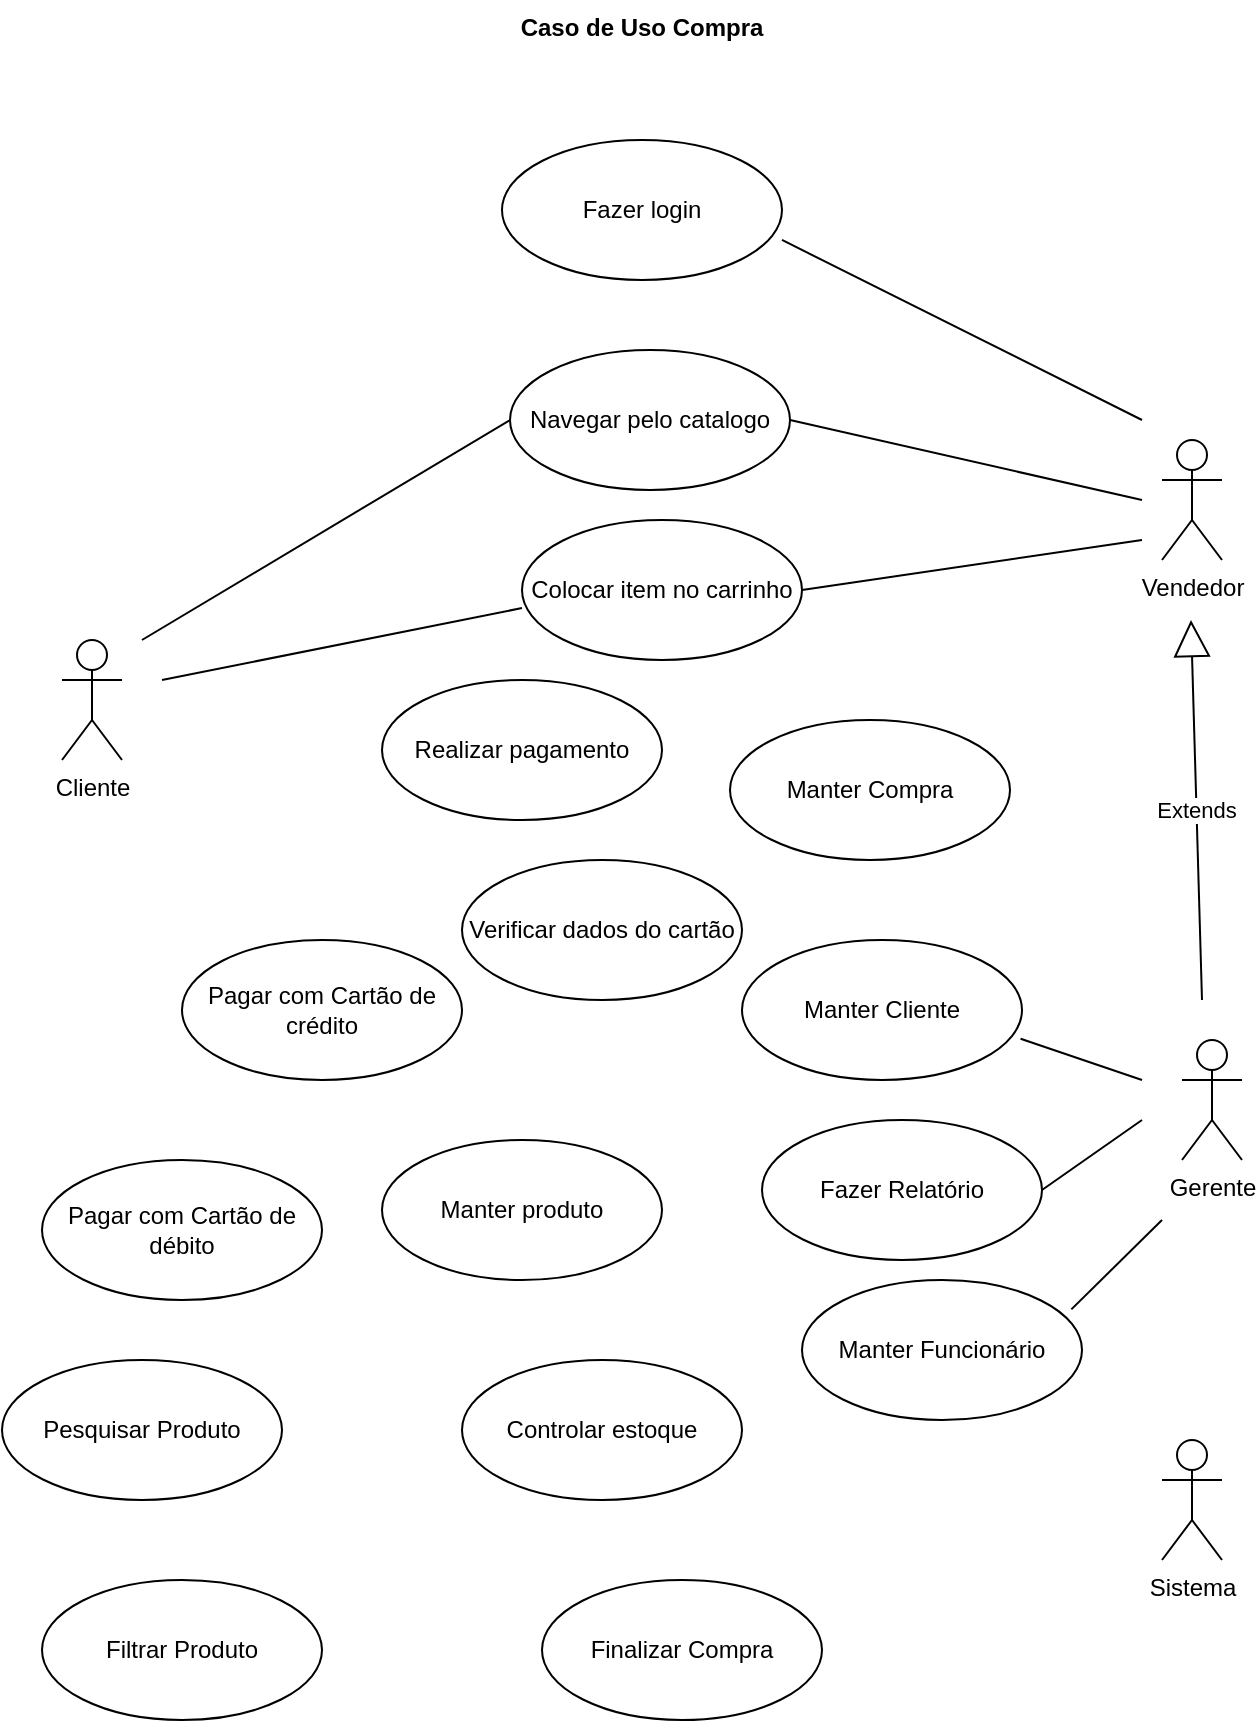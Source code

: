 <mxfile version="13.6.5" type="github">
  <diagram id="aLHw3DVSxG8sP9D7eX_y" name="Page-1">
    <mxGraphModel dx="782" dy="437" grid="1" gridSize="10" guides="1" tooltips="1" connect="1" arrows="1" fold="1" page="1" pageScale="1" pageWidth="827" pageHeight="1169" math="0" shadow="0">
      <root>
        <mxCell id="0" />
        <mxCell id="1" parent="0" />
        <mxCell id="49rVWOdr1RzzTl4SXJag-1" value="Cliente" style="shape=umlActor;verticalLabelPosition=bottom;verticalAlign=top;html=1;outlineConnect=0;" vertex="1" parent="1">
          <mxGeometry x="80" y="480" width="30" height="60" as="geometry" />
        </mxCell>
        <mxCell id="49rVWOdr1RzzTl4SXJag-2" value="Vendedor" style="shape=umlActor;verticalLabelPosition=bottom;verticalAlign=top;html=1;outlineConnect=0;" vertex="1" parent="1">
          <mxGeometry x="630" y="380" width="30" height="60" as="geometry" />
        </mxCell>
        <mxCell id="49rVWOdr1RzzTl4SXJag-3" value="Gerente" style="shape=umlActor;verticalLabelPosition=bottom;verticalAlign=top;html=1;outlineConnect=0;" vertex="1" parent="1">
          <mxGeometry x="640" y="680" width="30" height="60" as="geometry" />
        </mxCell>
        <mxCell id="49rVWOdr1RzzTl4SXJag-4" value="Sistema" style="shape=umlActor;verticalLabelPosition=bottom;verticalAlign=top;html=1;outlineConnect=0;" vertex="1" parent="1">
          <mxGeometry x="630" y="880" width="30" height="60" as="geometry" />
        </mxCell>
        <mxCell id="49rVWOdr1RzzTl4SXJag-13" value="Caso de Uso Compra" style="text;align=center;fontStyle=1;verticalAlign=middle;spacingLeft=3;spacingRight=3;strokeColor=none;rotatable=0;points=[[0,0.5],[1,0.5]];portConstraint=eastwest;" vertex="1" parent="1">
          <mxGeometry x="330" y="160" width="80" height="26" as="geometry" />
        </mxCell>
        <mxCell id="49rVWOdr1RzzTl4SXJag-15" value="Navegar pelo catalogo" style="ellipse;whiteSpace=wrap;html=1;" vertex="1" parent="1">
          <mxGeometry x="304" y="335" width="140" height="70" as="geometry" />
        </mxCell>
        <mxCell id="49rVWOdr1RzzTl4SXJag-16" value="" style="endArrow=none;html=1;entryX=0;entryY=0.5;entryDx=0;entryDy=0;" edge="1" parent="1" target="49rVWOdr1RzzTl4SXJag-15">
          <mxGeometry width="50" height="50" relative="1" as="geometry">
            <mxPoint x="120" y="480" as="sourcePoint" />
            <mxPoint x="140" y="500" as="targetPoint" />
          </mxGeometry>
        </mxCell>
        <mxCell id="49rVWOdr1RzzTl4SXJag-19" value="Extends" style="endArrow=block;endSize=16;endFill=0;html=1;" edge="1" parent="1">
          <mxGeometry width="160" relative="1" as="geometry">
            <mxPoint x="650" y="660" as="sourcePoint" />
            <mxPoint x="644.5" y="470" as="targetPoint" />
          </mxGeometry>
        </mxCell>
        <mxCell id="49rVWOdr1RzzTl4SXJag-20" value="" style="endArrow=none;html=1;exitX=1;exitY=0.5;exitDx=0;exitDy=0;" edge="1" parent="1" source="49rVWOdr1RzzTl4SXJag-15">
          <mxGeometry width="50" height="50" relative="1" as="geometry">
            <mxPoint x="380" y="530" as="sourcePoint" />
            <mxPoint x="620" y="410" as="targetPoint" />
          </mxGeometry>
        </mxCell>
        <mxCell id="49rVWOdr1RzzTl4SXJag-21" value="Fazer login" style="ellipse;whiteSpace=wrap;html=1;" vertex="1" parent="1">
          <mxGeometry x="300" y="230" width="140" height="70" as="geometry" />
        </mxCell>
        <mxCell id="49rVWOdr1RzzTl4SXJag-22" value="" style="endArrow=none;html=1;entryX=1;entryY=0.714;entryDx=0;entryDy=0;entryPerimeter=0;" edge="1" parent="1" target="49rVWOdr1RzzTl4SXJag-21">
          <mxGeometry width="50" height="50" relative="1" as="geometry">
            <mxPoint x="620" y="370" as="sourcePoint" />
            <mxPoint x="510" y="280" as="targetPoint" />
          </mxGeometry>
        </mxCell>
        <mxCell id="49rVWOdr1RzzTl4SXJag-26" value="Fazer Relatório" style="ellipse;whiteSpace=wrap;html=1;" vertex="1" parent="1">
          <mxGeometry x="430" y="720" width="140" height="70" as="geometry" />
        </mxCell>
        <mxCell id="49rVWOdr1RzzTl4SXJag-27" value="Manter Cliente" style="ellipse;whiteSpace=wrap;html=1;" vertex="1" parent="1">
          <mxGeometry x="420" y="630" width="140" height="70" as="geometry" />
        </mxCell>
        <mxCell id="49rVWOdr1RzzTl4SXJag-28" value="" style="endArrow=none;html=1;entryX=0.995;entryY=0.705;entryDx=0;entryDy=0;entryPerimeter=0;" edge="1" parent="1" target="49rVWOdr1RzzTl4SXJag-27">
          <mxGeometry width="50" height="50" relative="1" as="geometry">
            <mxPoint x="620" y="700" as="sourcePoint" />
            <mxPoint x="560" y="600" as="targetPoint" />
          </mxGeometry>
        </mxCell>
        <mxCell id="49rVWOdr1RzzTl4SXJag-29" value="" style="endArrow=none;html=1;exitX=1;exitY=0.5;exitDx=0;exitDy=0;" edge="1" parent="1" source="49rVWOdr1RzzTl4SXJag-26">
          <mxGeometry width="50" height="50" relative="1" as="geometry">
            <mxPoint x="380" y="710" as="sourcePoint" />
            <mxPoint x="620" y="720" as="targetPoint" />
          </mxGeometry>
        </mxCell>
        <mxCell id="49rVWOdr1RzzTl4SXJag-30" value="Colocar item no carrinho" style="ellipse;whiteSpace=wrap;html=1;" vertex="1" parent="1">
          <mxGeometry x="310" y="420" width="140" height="70" as="geometry" />
        </mxCell>
        <mxCell id="49rVWOdr1RzzTl4SXJag-32" value="" style="endArrow=none;html=1;entryX=0;entryY=0.629;entryDx=0;entryDy=0;entryPerimeter=0;" edge="1" parent="1" target="49rVWOdr1RzzTl4SXJag-30">
          <mxGeometry width="50" height="50" relative="1" as="geometry">
            <mxPoint x="130" y="500" as="sourcePoint" />
            <mxPoint x="240" y="500" as="targetPoint" />
          </mxGeometry>
        </mxCell>
        <mxCell id="49rVWOdr1RzzTl4SXJag-33" value="" style="endArrow=none;html=1;exitX=1;exitY=0.5;exitDx=0;exitDy=0;" edge="1" parent="1" source="49rVWOdr1RzzTl4SXJag-30">
          <mxGeometry width="50" height="50" relative="1" as="geometry">
            <mxPoint x="490" y="510" as="sourcePoint" />
            <mxPoint x="620" y="430" as="targetPoint" />
          </mxGeometry>
        </mxCell>
        <mxCell id="49rVWOdr1RzzTl4SXJag-34" value="Manter Funcionário" style="ellipse;whiteSpace=wrap;html=1;" vertex="1" parent="1">
          <mxGeometry x="450" y="800" width="140" height="70" as="geometry" />
        </mxCell>
        <mxCell id="49rVWOdr1RzzTl4SXJag-35" value="" style="endArrow=none;html=1;exitX=0.962;exitY=0.21;exitDx=0;exitDy=0;exitPerimeter=0;" edge="1" parent="1" source="49rVWOdr1RzzTl4SXJag-34">
          <mxGeometry width="50" height="50" relative="1" as="geometry">
            <mxPoint x="570" y="760" as="sourcePoint" />
            <mxPoint x="630" y="770" as="targetPoint" />
          </mxGeometry>
        </mxCell>
        <mxCell id="49rVWOdr1RzzTl4SXJag-36" value="Manter produto" style="ellipse;whiteSpace=wrap;html=1;" vertex="1" parent="1">
          <mxGeometry x="240" y="730" width="140" height="70" as="geometry" />
        </mxCell>
        <mxCell id="49rVWOdr1RzzTl4SXJag-37" value="Verificar dados do cartão" style="ellipse;whiteSpace=wrap;html=1;" vertex="1" parent="1">
          <mxGeometry x="280" y="590" width="140" height="70" as="geometry" />
        </mxCell>
        <mxCell id="49rVWOdr1RzzTl4SXJag-38" value="Pagar com Cartão de crédito" style="ellipse;whiteSpace=wrap;html=1;" vertex="1" parent="1">
          <mxGeometry x="140" y="630" width="140" height="70" as="geometry" />
        </mxCell>
        <mxCell id="49rVWOdr1RzzTl4SXJag-39" value="Pagar com Cartão de débito" style="ellipse;whiteSpace=wrap;html=1;" vertex="1" parent="1">
          <mxGeometry x="70" y="740" width="140" height="70" as="geometry" />
        </mxCell>
        <mxCell id="49rVWOdr1RzzTl4SXJag-40" value="Realizar pagamento" style="ellipse;whiteSpace=wrap;html=1;" vertex="1" parent="1">
          <mxGeometry x="240" y="500" width="140" height="70" as="geometry" />
        </mxCell>
        <mxCell id="49rVWOdr1RzzTl4SXJag-42" value="Controlar estoque" style="ellipse;whiteSpace=wrap;html=1;" vertex="1" parent="1">
          <mxGeometry x="280" y="840" width="140" height="70" as="geometry" />
        </mxCell>
        <mxCell id="49rVWOdr1RzzTl4SXJag-43" value="Finalizar Compra" style="ellipse;whiteSpace=wrap;html=1;" vertex="1" parent="1">
          <mxGeometry x="320" y="950" width="140" height="70" as="geometry" />
        </mxCell>
        <mxCell id="49rVWOdr1RzzTl4SXJag-44" value="Manter Compra" style="ellipse;whiteSpace=wrap;html=1;" vertex="1" parent="1">
          <mxGeometry x="414" y="520" width="140" height="70" as="geometry" />
        </mxCell>
        <mxCell id="49rVWOdr1RzzTl4SXJag-45" value="Pesquisar Produto" style="ellipse;whiteSpace=wrap;html=1;" vertex="1" parent="1">
          <mxGeometry x="50" y="840" width="140" height="70" as="geometry" />
        </mxCell>
        <mxCell id="49rVWOdr1RzzTl4SXJag-46" value="Filtrar Produto" style="ellipse;whiteSpace=wrap;html=1;" vertex="1" parent="1">
          <mxGeometry x="70" y="950" width="140" height="70" as="geometry" />
        </mxCell>
      </root>
    </mxGraphModel>
  </diagram>
</mxfile>
